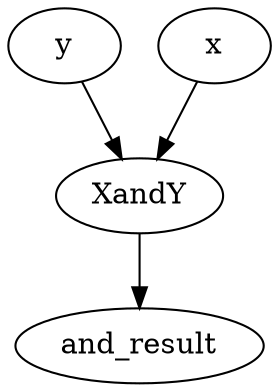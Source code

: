 strict digraph "" {
	y	 [complexity=5,
		importance=0.173639582281,
		rank=0.0347279164562];
	XandY	 [complexity=2,
		importance=0.122680146072,
		rank=0.0613400730362];
	y -> XandY;
	x	 [complexity=5,
		importance=0.173639582281,
		rank=0.0347279164562];
	x -> XandY;
	and_result	 [complexity=0,
		importance=0.0547342026735,
		rank=0.0];
	XandY -> and_result;
}
